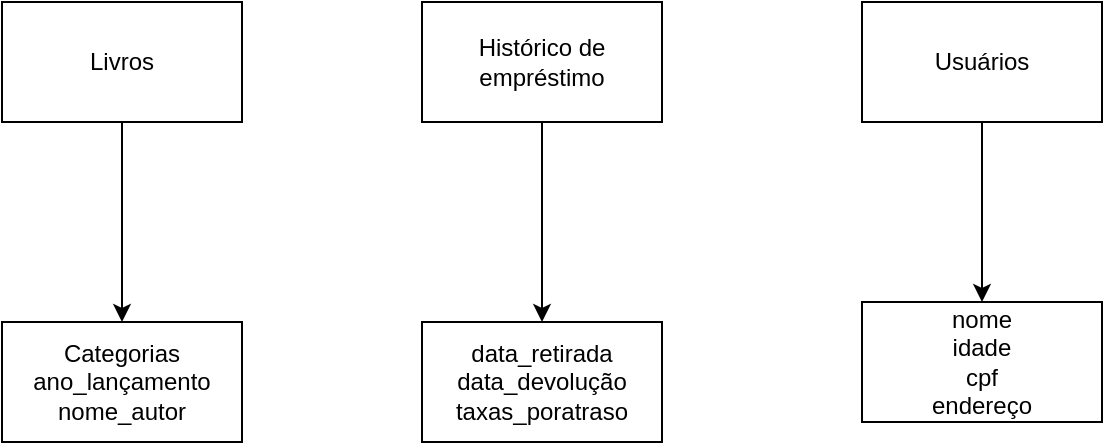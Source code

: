 <mxfile version="26.1.0">
  <diagram name="Página-1" id="MvrbzyDox4Wt_1tos2_W">
    <mxGraphModel dx="838" dy="449" grid="1" gridSize="10" guides="1" tooltips="1" connect="1" arrows="1" fold="1" page="1" pageScale="1" pageWidth="827" pageHeight="1169" math="0" shadow="0">
      <root>
        <mxCell id="0" />
        <mxCell id="1" parent="0" />
        <mxCell id="kXjoKvxsPi3jEmVqvRIR-2" value="nome&lt;div&gt;idade&lt;/div&gt;&lt;div&gt;cpf&lt;/div&gt;&lt;div&gt;endereço&lt;/div&gt;" style="rounded=0;whiteSpace=wrap;html=1;" vertex="1" parent="1">
          <mxGeometry x="530" y="270" width="120" height="60" as="geometry" />
        </mxCell>
        <mxCell id="kXjoKvxsPi3jEmVqvRIR-3" value="data_retirada&lt;div&gt;data_devolução&lt;/div&gt;&lt;div&gt;taxas_poratraso&lt;/div&gt;" style="rounded=0;whiteSpace=wrap;html=1;" vertex="1" parent="1">
          <mxGeometry x="310" y="280" width="120" height="60" as="geometry" />
        </mxCell>
        <mxCell id="kXjoKvxsPi3jEmVqvRIR-4" value="Categorias&lt;div&gt;ano_lançamento&lt;/div&gt;&lt;div&gt;nome_autor&lt;/div&gt;" style="rounded=0;whiteSpace=wrap;html=1;" vertex="1" parent="1">
          <mxGeometry x="100" y="280" width="120" height="60" as="geometry" />
        </mxCell>
        <mxCell id="kXjoKvxsPi3jEmVqvRIR-12" style="edgeStyle=orthogonalEdgeStyle;rounded=0;orthogonalLoop=1;jettySize=auto;html=1;exitX=0.5;exitY=1;exitDx=0;exitDy=0;entryX=0.5;entryY=0;entryDx=0;entryDy=0;" edge="1" parent="1" source="kXjoKvxsPi3jEmVqvRIR-6" target="kXjoKvxsPi3jEmVqvRIR-2">
          <mxGeometry relative="1" as="geometry" />
        </mxCell>
        <mxCell id="kXjoKvxsPi3jEmVqvRIR-6" value="Usuários" style="rounded=0;whiteSpace=wrap;html=1;" vertex="1" parent="1">
          <mxGeometry x="530" y="120" width="120" height="60" as="geometry" />
        </mxCell>
        <mxCell id="kXjoKvxsPi3jEmVqvRIR-10" style="edgeStyle=orthogonalEdgeStyle;rounded=0;orthogonalLoop=1;jettySize=auto;html=1;exitX=0.5;exitY=1;exitDx=0;exitDy=0;" edge="1" parent="1" source="kXjoKvxsPi3jEmVqvRIR-7" target="kXjoKvxsPi3jEmVqvRIR-3">
          <mxGeometry relative="1" as="geometry" />
        </mxCell>
        <mxCell id="kXjoKvxsPi3jEmVqvRIR-7" value="Histórico de empréstimo" style="rounded=0;whiteSpace=wrap;html=1;" vertex="1" parent="1">
          <mxGeometry x="310" y="120" width="120" height="60" as="geometry" />
        </mxCell>
        <mxCell id="kXjoKvxsPi3jEmVqvRIR-11" style="edgeStyle=orthogonalEdgeStyle;rounded=0;orthogonalLoop=1;jettySize=auto;html=1;exitX=0.5;exitY=1;exitDx=0;exitDy=0;entryX=0.5;entryY=0;entryDx=0;entryDy=0;" edge="1" parent="1" source="kXjoKvxsPi3jEmVqvRIR-8" target="kXjoKvxsPi3jEmVqvRIR-4">
          <mxGeometry relative="1" as="geometry" />
        </mxCell>
        <mxCell id="kXjoKvxsPi3jEmVqvRIR-8" value="Livros" style="rounded=0;whiteSpace=wrap;html=1;" vertex="1" parent="1">
          <mxGeometry x="100" y="120" width="120" height="60" as="geometry" />
        </mxCell>
      </root>
    </mxGraphModel>
  </diagram>
</mxfile>
